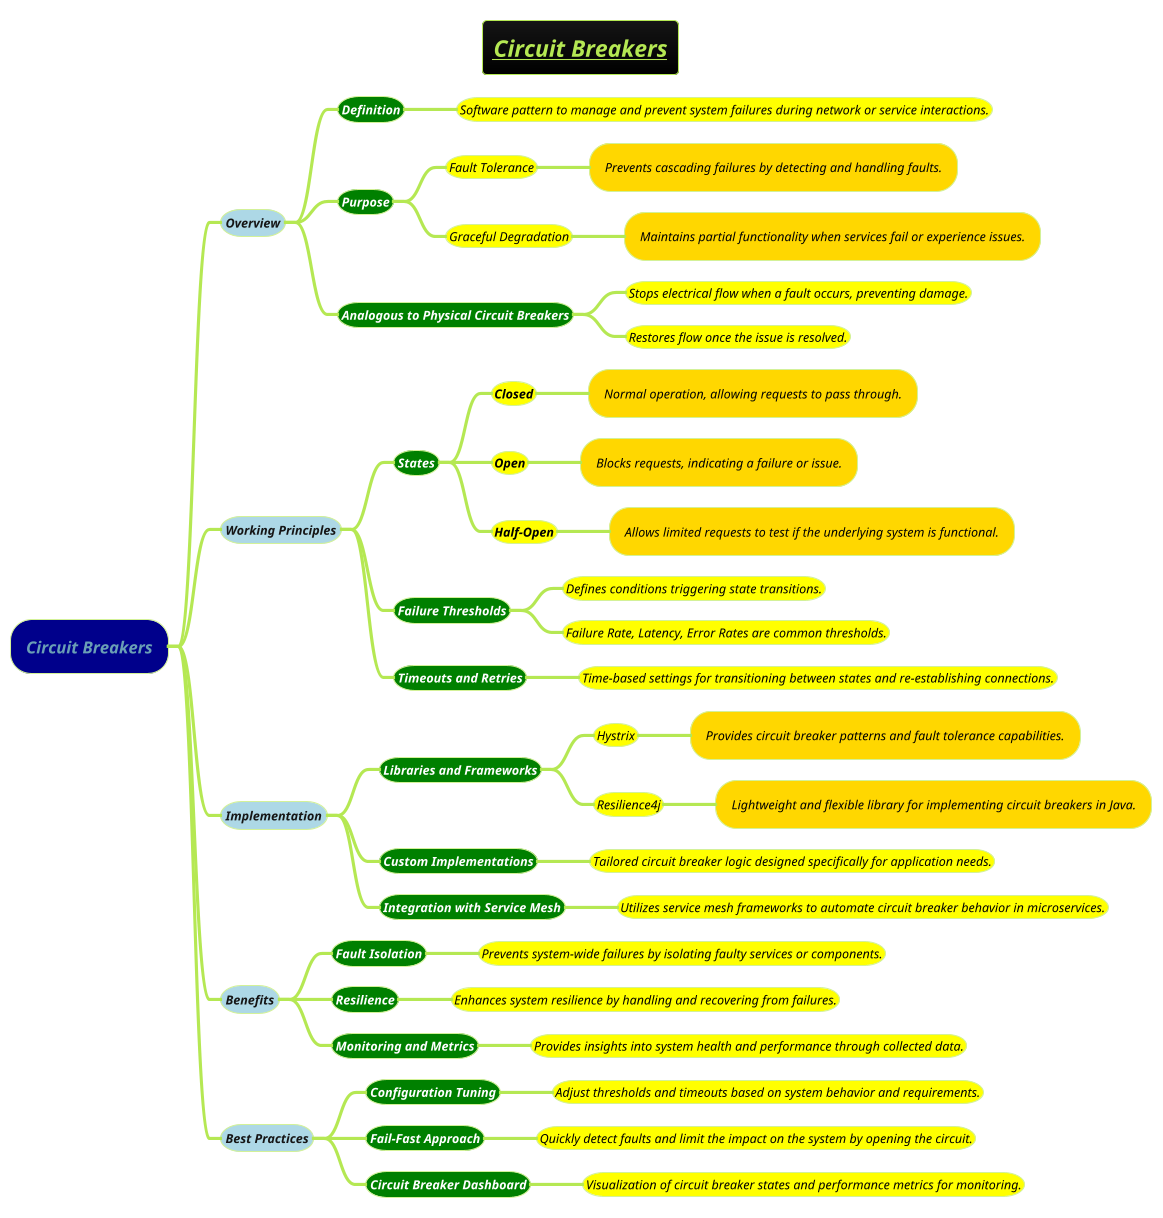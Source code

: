 @startmindmap
title =<i><b><u><size:18>Circuit Breakers
!theme hacker

*[#darkblue] <i>Circuit Breakers
**[#lightblue] <i><color #blac><size:12>Overview
***[#green] <b><i><color #white><size:12>Definition
****[#yellow] <i><color #black><size:12>Software pattern to manage and prevent system failures during network or service interactions.
***[#green] <b><i><color #white><size:12>Purpose
****[#yellow] <i><color #black><size:12>Fault Tolerance
*****[#gold] <i><color #black><size:12>Prevents cascading failures by detecting and handling faults.
****[#yellow] <i><color #black><size:12>Graceful Degradation
*****[#gold] <i><color #black><size:12>Maintains partial functionality when services fail or experience issues.
***[#green] <b><i><color #white><size:12>Analogous to Physical Circuit Breakers
****[#yellow] <i><color #black><size:12>Stops electrical flow when a fault occurs, preventing damage.
****[#yellow] <i><color #black><size:12>Restores flow once the issue is resolved.
**[#lightblue] <i><color #blac><size:12>Working Principles
***[#green] <b><i><color #white><size:12>States
****[#yellow] <i><color #black><size:12><b>Closed
*****[#gold] <i><color #black><size:12>Normal operation, allowing requests to pass through.
****[#yellow] <i><color #black><size:12><b>Open
*****[#gold] <i><color #black><size:12>Blocks requests, indicating a failure or issue.
****[#yellow] <i><color #black><size:12><b>Half-Open
*****[#gold] <i><color #black><size:12>Allows limited requests to test if the underlying system is functional.
***[#green] <b><i><color #white><size:12>Failure Thresholds
****[#yellow] <i><color #black><size:12>Defines conditions triggering state transitions.
****[#yellow] <i><color #black><size:12>Failure Rate, Latency, Error Rates are common thresholds.
***[#green] <b><i><color #white><size:12>Timeouts and Retries
****[#yellow] <i><color #black><size:12>Time-based settings for transitioning between states and re-establishing connections.
**[#lightblue] <i><color #blac><size:12>Implementation
***[#green] <b><i><color #white><size:12>Libraries and Frameworks
****[#yellow] <i><color #black><size:12>Hystrix
*****[#gold] <i><color #black><size:12>Provides circuit breaker patterns and fault tolerance capabilities.
****[#yellow] <i><color #black><size:12>Resilience4j
*****[#gold] <i><color #black><size:12>Lightweight and flexible library for implementing circuit breakers in Java.
***[#green] <b><i><color #white><size:12>Custom Implementations
****[#yellow] <i><color #black><size:12>Tailored circuit breaker logic designed specifically for application needs.
***[#green] <b><i><color #white><size:12>Integration with Service Mesh
****[#yellow] <i><color #black><size:12>Utilizes service mesh frameworks to automate circuit breaker behavior in microservices.
**[#lightblue] <i><color #blac><size:12>Benefits
***[#green] <b><i><color #white><size:12>Fault Isolation
****[#yellow] <i><color #black><size:12>Prevents system-wide failures by isolating faulty services or components.
***[#green] <b><i><color #white><size:12>Resilience
****[#yellow] <i><color #black><size:12>Enhances system resilience by handling and recovering from failures.
***[#green] <b><i><color #white><size:12>Monitoring and Metrics
****[#yellow] <i><color #black><size:12>Provides insights into system health and performance through collected data.
**[#lightblue] <i><color #blac><size:12>Best Practices
***[#green] <b><i><color #white><size:12>Configuration Tuning
****[#yellow] <i><color #black><size:12>Adjust thresholds and timeouts based on system behavior and requirements.
***[#green] <b><i><color #white><size:12>Fail-Fast Approach
****[#yellow] <i><color #black><size:12>Quickly detect faults and limit the impact on the system by opening the circuit.
***[#green] <b><i><color #white><size:12>Circuit Breaker Dashboard
****[#yellow] <i><color #black><size:12>Visualization of circuit breaker states and performance metrics for monitoring.
@endmindmap
